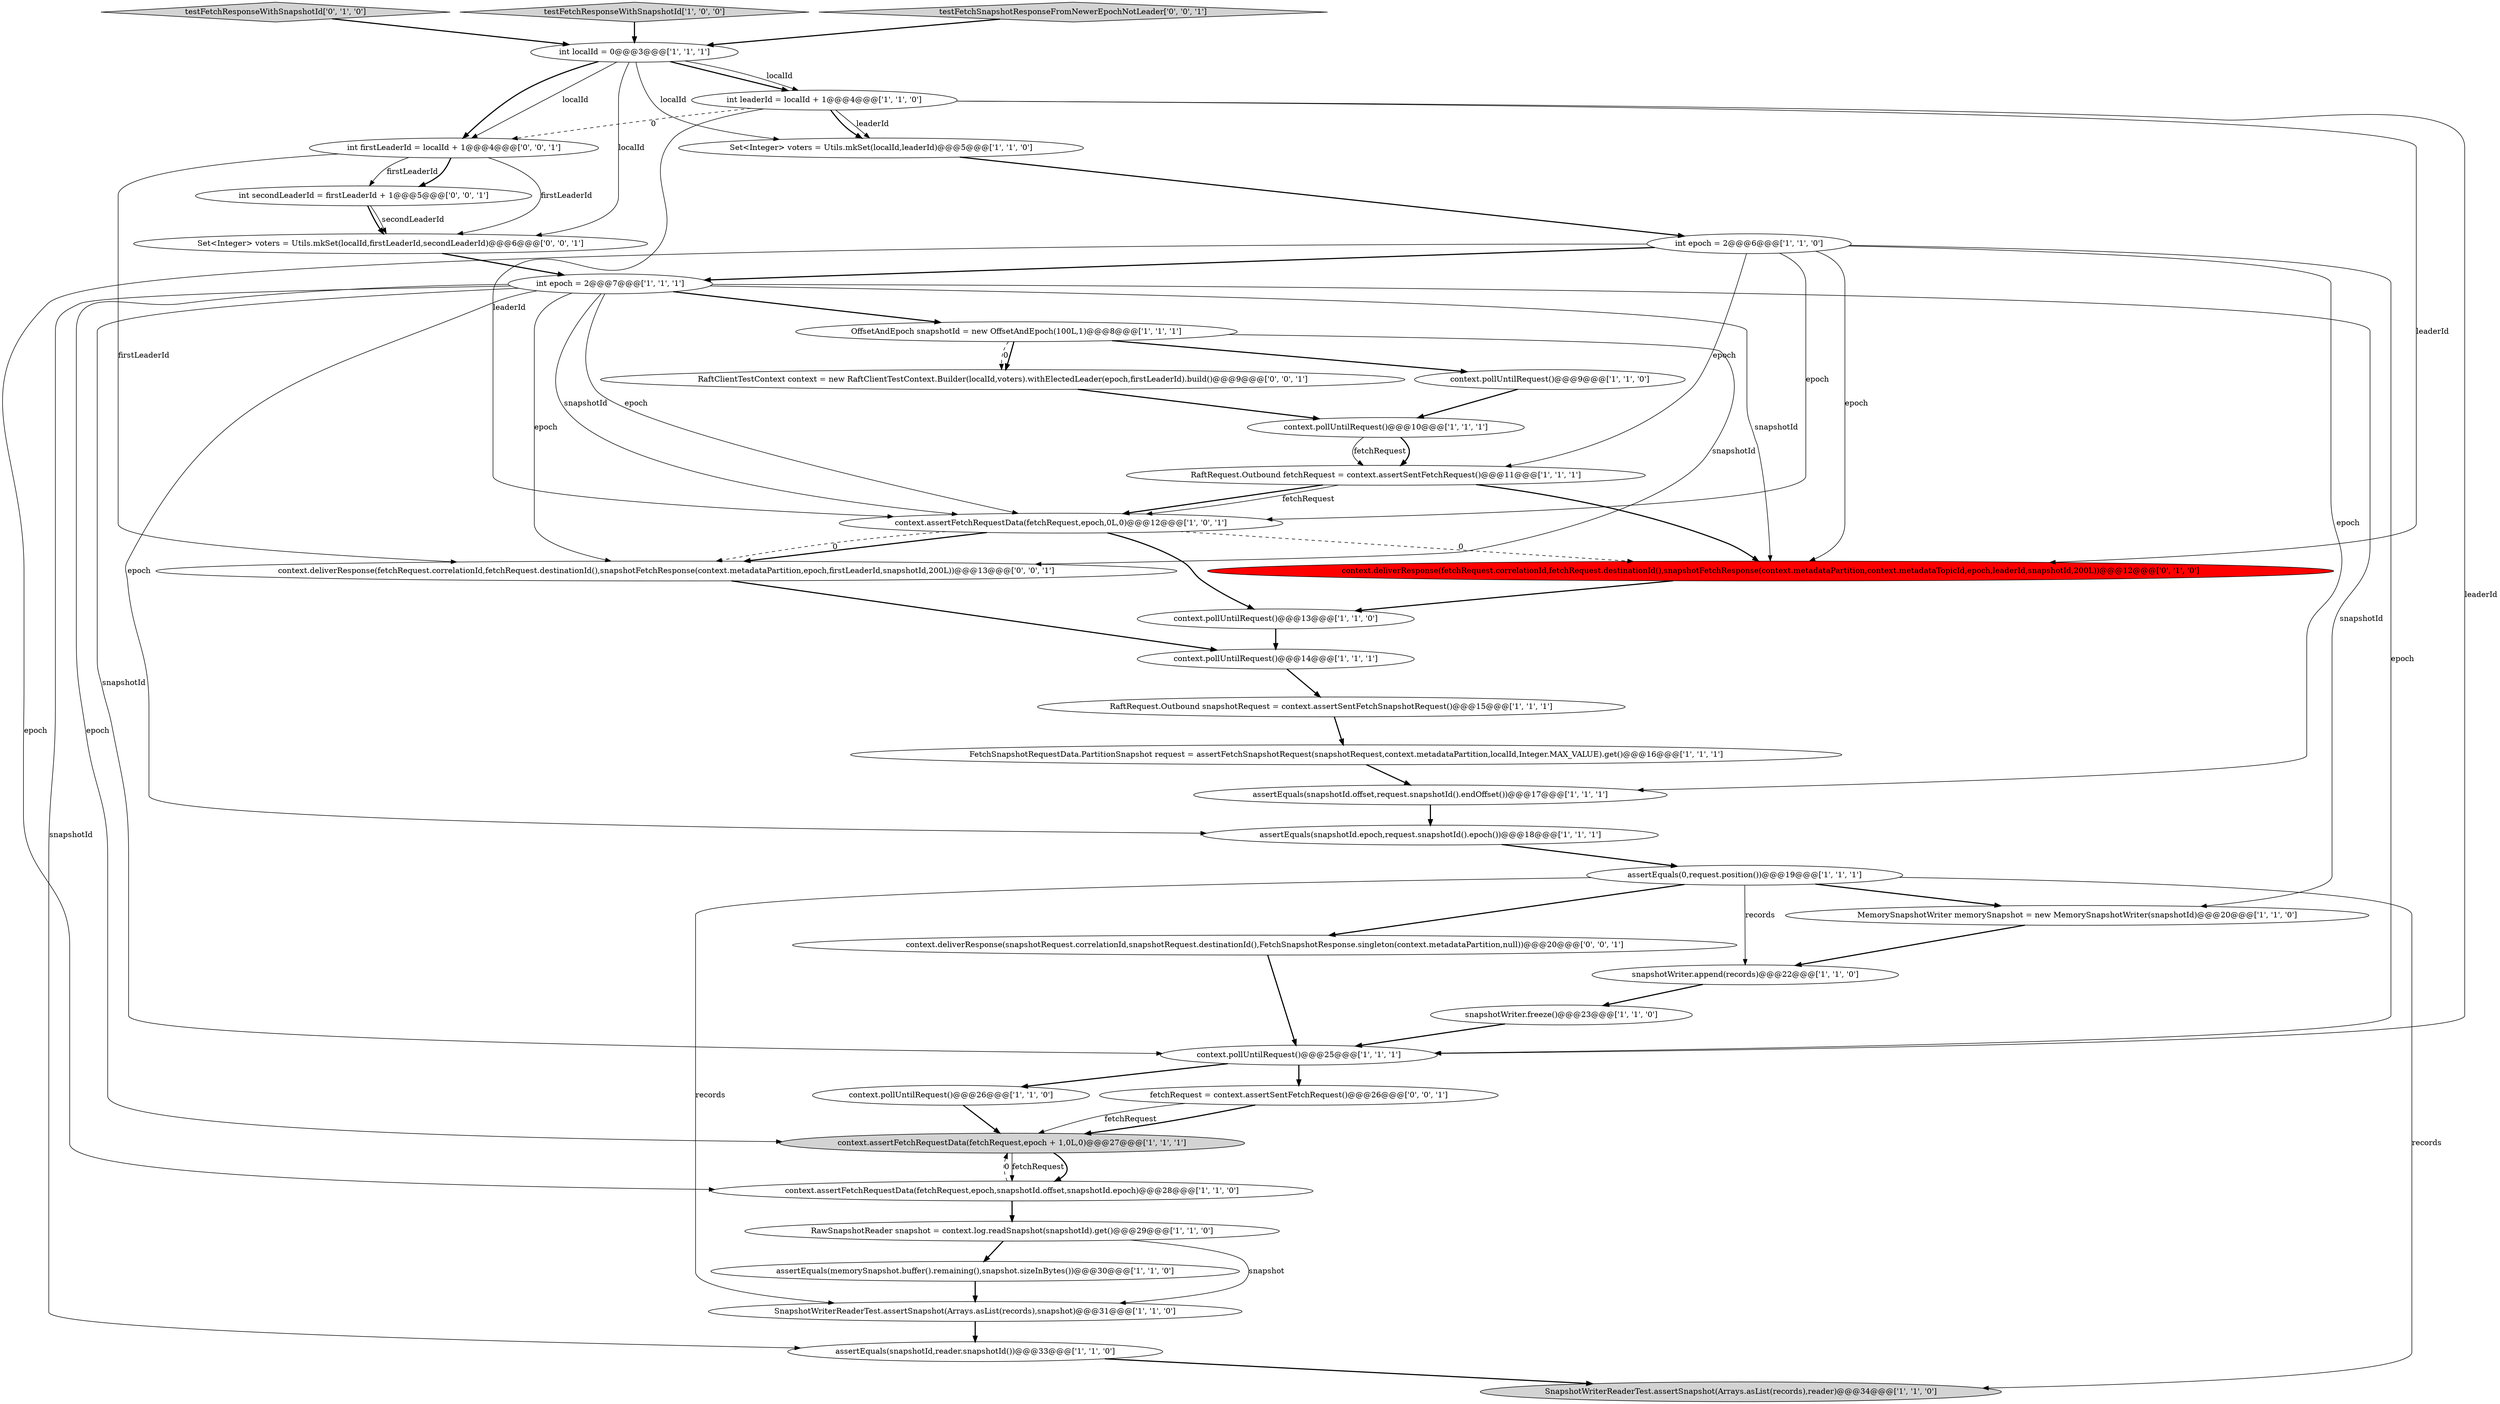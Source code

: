 digraph {
0 [style = filled, label = "Set<Integer> voters = Utils.mkSet(localId,leaderId)@@@5@@@['1', '1', '0']", fillcolor = white, shape = ellipse image = "AAA0AAABBB1BBB"];
10 [style = filled, label = "assertEquals(snapshotId,reader.snapshotId())@@@33@@@['1', '1', '0']", fillcolor = white, shape = ellipse image = "AAA0AAABBB1BBB"];
17 [style = filled, label = "MemorySnapshotWriter memorySnapshot = new MemorySnapshotWriter(snapshotId)@@@20@@@['1', '1', '0']", fillcolor = white, shape = ellipse image = "AAA0AAABBB1BBB"];
30 [style = filled, label = "testFetchResponseWithSnapshotId['0', '1', '0']", fillcolor = lightgray, shape = diamond image = "AAA0AAABBB2BBB"];
39 [style = filled, label = "context.deliverResponse(snapshotRequest.correlationId,snapshotRequest.destinationId(),FetchSnapshotResponse.singleton(context.metadataPartition,null))@@@20@@@['0', '0', '1']", fillcolor = white, shape = ellipse image = "AAA0AAABBB3BBB"];
7 [style = filled, label = "assertEquals(0,request.position())@@@19@@@['1', '1', '1']", fillcolor = white, shape = ellipse image = "AAA0AAABBB1BBB"];
9 [style = filled, label = "snapshotWriter.append(records)@@@22@@@['1', '1', '0']", fillcolor = white, shape = ellipse image = "AAA0AAABBB1BBB"];
35 [style = filled, label = "int firstLeaderId = localId + 1@@@4@@@['0', '0', '1']", fillcolor = white, shape = ellipse image = "AAA0AAABBB3BBB"];
2 [style = filled, label = "assertEquals(snapshotId.epoch,request.snapshotId().epoch())@@@18@@@['1', '1', '1']", fillcolor = white, shape = ellipse image = "AAA0AAABBB1BBB"];
34 [style = filled, label = "Set<Integer> voters = Utils.mkSet(localId,firstLeaderId,secondLeaderId)@@@6@@@['0', '0', '1']", fillcolor = white, shape = ellipse image = "AAA0AAABBB3BBB"];
38 [style = filled, label = "context.deliverResponse(fetchRequest.correlationId,fetchRequest.destinationId(),snapshotFetchResponse(context.metadataPartition,epoch,firstLeaderId,snapshotId,200L))@@@13@@@['0', '0', '1']", fillcolor = white, shape = ellipse image = "AAA0AAABBB3BBB"];
31 [style = filled, label = "context.deliverResponse(fetchRequest.correlationId,fetchRequest.destinationId(),snapshotFetchResponse(context.metadataPartition,context.metadataTopicId,epoch,leaderId,snapshotId,200L))@@@12@@@['0', '1', '0']", fillcolor = red, shape = ellipse image = "AAA1AAABBB2BBB"];
8 [style = filled, label = "snapshotWriter.freeze()@@@23@@@['1', '1', '0']", fillcolor = white, shape = ellipse image = "AAA0AAABBB1BBB"];
6 [style = filled, label = "context.pollUntilRequest()@@@14@@@['1', '1', '1']", fillcolor = white, shape = ellipse image = "AAA0AAABBB1BBB"];
11 [style = filled, label = "testFetchResponseWithSnapshotId['1', '0', '0']", fillcolor = lightgray, shape = diamond image = "AAA0AAABBB1BBB"];
16 [style = filled, label = "int leaderId = localId + 1@@@4@@@['1', '1', '0']", fillcolor = white, shape = ellipse image = "AAA0AAABBB1BBB"];
15 [style = filled, label = "SnapshotWriterReaderTest.assertSnapshot(Arrays.asList(records),reader)@@@34@@@['1', '1', '0']", fillcolor = lightgray, shape = ellipse image = "AAA0AAABBB1BBB"];
28 [style = filled, label = "RaftRequest.Outbound fetchRequest = context.assertSentFetchRequest()@@@11@@@['1', '1', '1']", fillcolor = white, shape = ellipse image = "AAA0AAABBB1BBB"];
23 [style = filled, label = "context.pollUntilRequest()@@@10@@@['1', '1', '1']", fillcolor = white, shape = ellipse image = "AAA0AAABBB1BBB"];
21 [style = filled, label = "SnapshotWriterReaderTest.assertSnapshot(Arrays.asList(records),snapshot)@@@31@@@['1', '1', '0']", fillcolor = white, shape = ellipse image = "AAA0AAABBB1BBB"];
14 [style = filled, label = "OffsetAndEpoch snapshotId = new OffsetAndEpoch(100L,1)@@@8@@@['1', '1', '1']", fillcolor = white, shape = ellipse image = "AAA0AAABBB1BBB"];
37 [style = filled, label = "fetchRequest = context.assertSentFetchRequest()@@@26@@@['0', '0', '1']", fillcolor = white, shape = ellipse image = "AAA0AAABBB3BBB"];
27 [style = filled, label = "assertEquals(snapshotId.offset,request.snapshotId().endOffset())@@@17@@@['1', '1', '1']", fillcolor = white, shape = ellipse image = "AAA0AAABBB1BBB"];
19 [style = filled, label = "RaftRequest.Outbound snapshotRequest = context.assertSentFetchSnapshotRequest()@@@15@@@['1', '1', '1']", fillcolor = white, shape = ellipse image = "AAA0AAABBB1BBB"];
22 [style = filled, label = "assertEquals(memorySnapshot.buffer().remaining(),snapshot.sizeInBytes())@@@30@@@['1', '1', '0']", fillcolor = white, shape = ellipse image = "AAA0AAABBB1BBB"];
20 [style = filled, label = "context.pollUntilRequest()@@@9@@@['1', '1', '0']", fillcolor = white, shape = ellipse image = "AAA0AAABBB1BBB"];
29 [style = filled, label = "context.assertFetchRequestData(fetchRequest,epoch,snapshotId.offset,snapshotId.epoch)@@@28@@@['1', '1', '0']", fillcolor = white, shape = ellipse image = "AAA0AAABBB1BBB"];
1 [style = filled, label = "int epoch = 2@@@6@@@['1', '1', '0']", fillcolor = white, shape = ellipse image = "AAA0AAABBB1BBB"];
18 [style = filled, label = "int epoch = 2@@@7@@@['1', '1', '1']", fillcolor = white, shape = ellipse image = "AAA0AAABBB1BBB"];
24 [style = filled, label = "RawSnapshotReader snapshot = context.log.readSnapshot(snapshotId).get()@@@29@@@['1', '1', '0']", fillcolor = white, shape = ellipse image = "AAA0AAABBB1BBB"];
12 [style = filled, label = "FetchSnapshotRequestData.PartitionSnapshot request = assertFetchSnapshotRequest(snapshotRequest,context.metadataPartition,localId,Integer.MAX_VALUE).get()@@@16@@@['1', '1', '1']", fillcolor = white, shape = ellipse image = "AAA0AAABBB1BBB"];
5 [style = filled, label = "context.pollUntilRequest()@@@13@@@['1', '1', '0']", fillcolor = white, shape = ellipse image = "AAA0AAABBB1BBB"];
4 [style = filled, label = "context.assertFetchRequestData(fetchRequest,epoch + 1,0L,0)@@@27@@@['1', '1', '1']", fillcolor = lightgray, shape = ellipse image = "AAA0AAABBB1BBB"];
32 [style = filled, label = "int secondLeaderId = firstLeaderId + 1@@@5@@@['0', '0', '1']", fillcolor = white, shape = ellipse image = "AAA0AAABBB3BBB"];
36 [style = filled, label = "testFetchSnapshotResponseFromNewerEpochNotLeader['0', '0', '1']", fillcolor = lightgray, shape = diamond image = "AAA0AAABBB3BBB"];
13 [style = filled, label = "int localId = 0@@@3@@@['1', '1', '1']", fillcolor = white, shape = ellipse image = "AAA0AAABBB1BBB"];
26 [style = filled, label = "context.pollUntilRequest()@@@26@@@['1', '1', '0']", fillcolor = white, shape = ellipse image = "AAA0AAABBB1BBB"];
33 [style = filled, label = "RaftClientTestContext context = new RaftClientTestContext.Builder(localId,voters).withElectedLeader(epoch,firstLeaderId).build()@@@9@@@['0', '0', '1']", fillcolor = white, shape = ellipse image = "AAA0AAABBB3BBB"];
25 [style = filled, label = "context.pollUntilRequest()@@@25@@@['1', '1', '1']", fillcolor = white, shape = ellipse image = "AAA0AAABBB1BBB"];
3 [style = filled, label = "context.assertFetchRequestData(fetchRequest,epoch,0L,0)@@@12@@@['1', '0', '1']", fillcolor = white, shape = ellipse image = "AAA0AAABBB1BBB"];
21->10 [style = bold, label=""];
16->0 [style = bold, label=""];
1->25 [style = solid, label="epoch"];
30->13 [style = bold, label=""];
16->35 [style = dashed, label="0"];
17->9 [style = bold, label=""];
18->38 [style = solid, label="epoch"];
34->18 [style = bold, label=""];
32->34 [style = bold, label=""];
1->27 [style = solid, label="epoch"];
35->32 [style = solid, label="firstLeaderId"];
3->38 [style = bold, label=""];
7->15 [style = solid, label="records"];
18->17 [style = solid, label="snapshotId"];
23->28 [style = bold, label=""];
3->5 [style = bold, label=""];
1->29 [style = solid, label="epoch"];
4->29 [style = solid, label="fetchRequest"];
11->13 [style = bold, label=""];
23->28 [style = solid, label="fetchRequest"];
13->34 [style = solid, label="localId"];
28->3 [style = bold, label=""];
18->31 [style = solid, label="snapshotId"];
27->2 [style = bold, label=""];
14->20 [style = bold, label=""];
19->12 [style = bold, label=""];
3->31 [style = dashed, label="0"];
7->21 [style = solid, label="records"];
31->5 [style = bold, label=""];
1->28 [style = solid, label="epoch"];
3->38 [style = dashed, label="0"];
9->8 [style = bold, label=""];
14->33 [style = dashed, label="0"];
16->25 [style = solid, label="leaderId"];
26->4 [style = bold, label=""];
16->31 [style = solid, label="leaderId"];
13->16 [style = bold, label=""];
38->6 [style = bold, label=""];
33->23 [style = bold, label=""];
18->25 [style = solid, label="snapshotId"];
29->4 [style = dashed, label="0"];
20->23 [style = bold, label=""];
5->6 [style = bold, label=""];
25->37 [style = bold, label=""];
7->9 [style = solid, label="records"];
25->26 [style = bold, label=""];
13->16 [style = solid, label="localId"];
39->25 [style = bold, label=""];
35->38 [style = solid, label="firstLeaderId"];
24->21 [style = solid, label="snapshot"];
7->17 [style = bold, label=""];
18->2 [style = solid, label="epoch"];
28->31 [style = bold, label=""];
35->32 [style = bold, label=""];
18->3 [style = solid, label="epoch"];
4->29 [style = bold, label=""];
36->13 [style = bold, label=""];
13->35 [style = solid, label="localId"];
7->39 [style = bold, label=""];
0->1 [style = bold, label=""];
14->38 [style = solid, label="snapshotId"];
1->3 [style = solid, label="epoch"];
12->27 [style = bold, label=""];
37->4 [style = solid, label="fetchRequest"];
35->34 [style = solid, label="firstLeaderId"];
16->0 [style = solid, label="leaderId"];
10->15 [style = bold, label=""];
16->3 [style = solid, label="leaderId"];
22->21 [style = bold, label=""];
1->18 [style = bold, label=""];
6->19 [style = bold, label=""];
24->22 [style = bold, label=""];
14->33 [style = bold, label=""];
37->4 [style = bold, label=""];
18->10 [style = solid, label="snapshotId"];
1->31 [style = solid, label="epoch"];
13->0 [style = solid, label="localId"];
28->3 [style = solid, label="fetchRequest"];
18->4 [style = solid, label="epoch"];
2->7 [style = bold, label=""];
29->24 [style = bold, label=""];
32->34 [style = solid, label="secondLeaderId"];
13->35 [style = bold, label=""];
18->3 [style = solid, label="snapshotId"];
18->14 [style = bold, label=""];
8->25 [style = bold, label=""];
}
